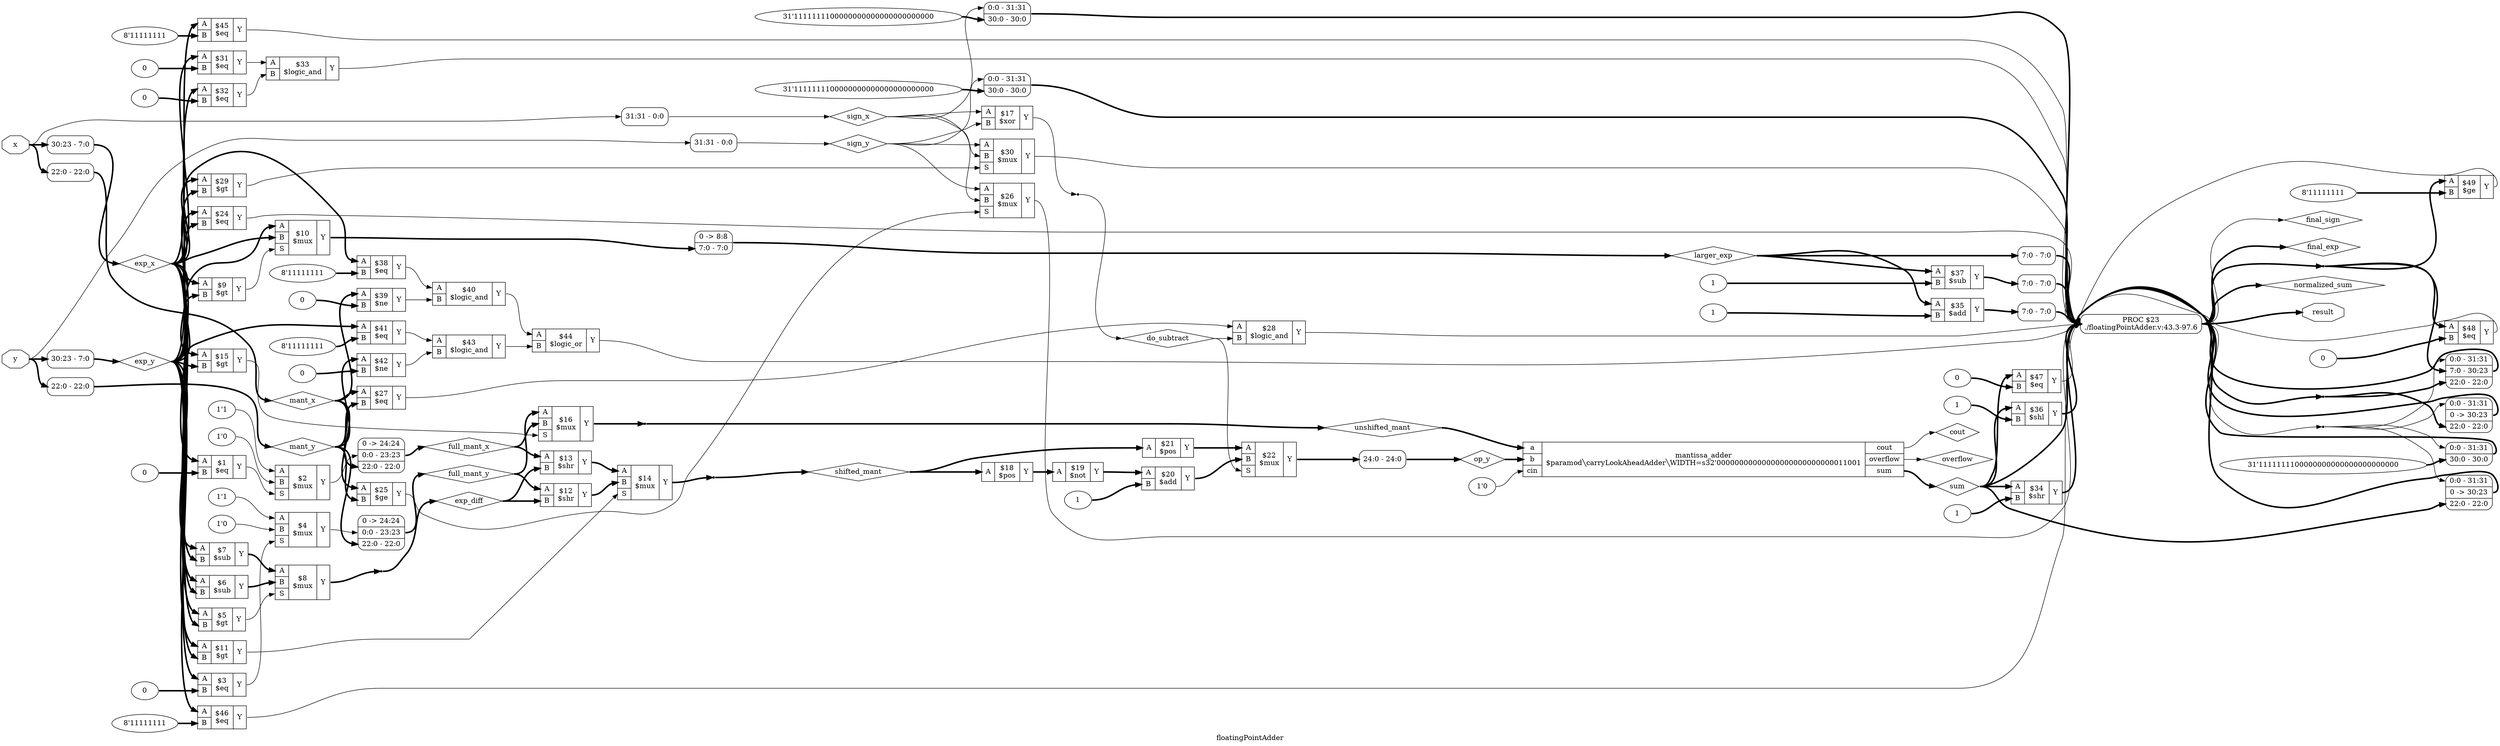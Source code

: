 digraph "floatingPointAdder" {
label="floatingPointAdder";
rankdir="LR";
remincross=true;
n66 [ shape=diamond, label="final_sign", color="black", fontcolor="black"];
n67 [ shape=diamond, label="final_exp", color="black", fontcolor="black"];
n68 [ shape=diamond, label="normalized_sum", color="black", fontcolor="black"];
n69 [ shape=diamond, label="overflow", color="black", fontcolor="black"];
n70 [ shape=diamond, label="cout", color="black", fontcolor="black"];
n71 [ shape=diamond, label="sum", color="black", fontcolor="black"];
n72 [ shape=diamond, label="op_y", color="black", fontcolor="black"];
n73 [ shape=diamond, label="do_subtract", color="black", fontcolor="black"];
n74 [ shape=diamond, label="unshifted_mant", color="black", fontcolor="black"];
n75 [ shape=diamond, label="shifted_mant", color="black", fontcolor="black"];
n76 [ shape=diamond, label="larger_exp", color="black", fontcolor="black"];
n77 [ shape=diamond, label="exp_diff", color="black", fontcolor="black"];
n78 [ shape=diamond, label="full_mant_y", color="black", fontcolor="black"];
n79 [ shape=diamond, label="full_mant_x", color="black", fontcolor="black"];
n80 [ shape=diamond, label="mant_y", color="black", fontcolor="black"];
n81 [ shape=diamond, label="mant_x", color="black", fontcolor="black"];
n82 [ shape=diamond, label="exp_y", color="black", fontcolor="black"];
n83 [ shape=diamond, label="exp_x", color="black", fontcolor="black"];
n84 [ shape=diamond, label="sign_y", color="black", fontcolor="black"];
n85 [ shape=diamond, label="sign_x", color="black", fontcolor="black"];
n86 [ shape=octagon, label="result", color="black", fontcolor="black"];
n87 [ shape=octagon, label="y", color="black", fontcolor="black"];
n88 [ shape=octagon, label="x", color="black", fontcolor="black"];
v0 [ label="8'11111111" ];
c92 [ shape=record, label="{{<p89> A|<p90> B}|$49\n$ge|{<p91> Y}}",  ];
v1 [ label="0" ];
c93 [ shape=record, label="{{<p89> A|<p90> B}|$48\n$eq|{<p91> Y}}",  ];
v2 [ label="0" ];
c94 [ shape=record, label="{{<p89> A|<p90> B}|$47\n$eq|{<p91> Y}}",  ];
v3 [ label="8'11111111" ];
c95 [ shape=record, label="{{<p89> A|<p90> B}|$46\n$eq|{<p91> Y}}",  ];
v4 [ label="8'11111111" ];
c96 [ shape=record, label="{{<p89> A|<p90> B}|$45\n$eq|{<p91> Y}}",  ];
c97 [ shape=record, label="{{<p89> A|<p90> B}|$44\n$logic_or|{<p91> Y}}",  ];
c98 [ shape=record, label="{{<p89> A|<p90> B}|$43\n$logic_and|{<p91> Y}}",  ];
v5 [ label="0" ];
c99 [ shape=record, label="{{<p89> A|<p90> B}|$42\n$ne|{<p91> Y}}",  ];
v6 [ label="8'11111111" ];
c100 [ shape=record, label="{{<p89> A|<p90> B}|$41\n$eq|{<p91> Y}}",  ];
c101 [ shape=record, label="{{<p89> A|<p90> B}|$40\n$logic_and|{<p91> Y}}",  ];
v7 [ label="0" ];
c102 [ shape=record, label="{{<p89> A|<p90> B}|$39\n$ne|{<p91> Y}}",  ];
v8 [ label="8'11111111" ];
c103 [ shape=record, label="{{<p89> A|<p90> B}|$38\n$eq|{<p91> Y}}",  ];
v9 [ label="1" ];
c104 [ shape=record, label="{{<p89> A|<p90> B}|$37\n$sub|{<p91> Y}}",  ];
v10 [ label="1" ];
c105 [ shape=record, label="{{<p89> A|<p90> B}|$36\n$shl|{<p91> Y}}",  ];
v11 [ label="1" ];
c106 [ shape=record, label="{{<p89> A|<p90> B}|$35\n$add|{<p91> Y}}",  ];
v12 [ label="1" ];
c107 [ shape=record, label="{{<p89> A|<p90> B}|$34\n$shr|{<p91> Y}}",  ];
c108 [ shape=record, label="{{<p89> A|<p90> B}|$33\n$logic_and|{<p91> Y}}",  ];
v13 [ label="0" ];
c109 [ shape=record, label="{{<p89> A|<p90> B}|$32\n$eq|{<p91> Y}}",  ];
v14 [ label="0" ];
c110 [ shape=record, label="{{<p89> A|<p90> B}|$31\n$eq|{<p91> Y}}",  ];
c112 [ shape=record, label="{{<p89> A|<p90> B|<p111> S}|$30\n$mux|{<p91> Y}}",  ];
c113 [ shape=record, label="{{<p89> A|<p90> B}|$29\n$gt|{<p91> Y}}",  ];
c114 [ shape=record, label="{{<p89> A|<p90> B}|$28\n$logic_and|{<p91> Y}}",  ];
c115 [ shape=record, label="{{<p89> A|<p90> B}|$27\n$eq|{<p91> Y}}",  ];
c116 [ shape=record, label="{{<p89> A|<p90> B|<p111> S}|$26\n$mux|{<p91> Y}}",  ];
c117 [ shape=record, label="{{<p89> A|<p90> B}|$25\n$ge|{<p91> Y}}",  ];
c118 [ shape=record, label="{{<p89> A|<p90> B}|$24\n$eq|{<p91> Y}}",  ];
v15 [ label="1'0" ];
c122 [ shape=record, label="{{<p119> a|<p120> b|<p121> cin}|mantissa_adder\n$paramod&#9586;carryLookAheadAdder&#9586;WIDTH=s32'00000000000000000000000000011001|{<p70> cout|<p69> overflow|<p71> sum}}",  ];
c123 [ shape=record, label="{{<p89> A|<p90> B|<p111> S}|$22\n$mux|{<p91> Y}}",  ];
c124 [ shape=record, label="{{<p89> A}|$21\n$pos|{<p91> Y}}",  ];
v16 [ label="1" ];
c125 [ shape=record, label="{{<p89> A|<p90> B}|$20\n$add|{<p91> Y}}",  ];
c126 [ shape=record, label="{{<p89> A}|$19\n$not|{<p91> Y}}",  ];
c127 [ shape=record, label="{{<p89> A}|$18\n$pos|{<p91> Y}}",  ];
c128 [ shape=record, label="{{<p89> A|<p90> B}|$17\n$xor|{<p91> Y}}",  ];
c129 [ shape=record, label="{{<p89> A|<p90> B|<p111> S}|$16\n$mux|{<p91> Y}}",  ];
c130 [ shape=record, label="{{<p89> A|<p90> B}|$15\n$gt|{<p91> Y}}",  ];
c131 [ shape=record, label="{{<p89> A|<p90> B|<p111> S}|$14\n$mux|{<p91> Y}}",  ];
c132 [ shape=record, label="{{<p89> A|<p90> B}|$13\n$shr|{<p91> Y}}",  ];
c133 [ shape=record, label="{{<p89> A|<p90> B}|$12\n$shr|{<p91> Y}}",  ];
c134 [ shape=record, label="{{<p89> A|<p90> B}|$11\n$gt|{<p91> Y}}",  ];
c135 [ shape=record, label="{{<p89> A|<p90> B|<p111> S}|$10\n$mux|{<p91> Y}}",  ];
c136 [ shape=record, label="{{<p89> A|<p90> B}|$9\n$gt|{<p91> Y}}",  ];
c137 [ shape=record, label="{{<p89> A|<p90> B|<p111> S}|$8\n$mux|{<p91> Y}}",  ];
c138 [ shape=record, label="{{<p89> A|<p90> B}|$7\n$sub|{<p91> Y}}",  ];
c139 [ shape=record, label="{{<p89> A|<p90> B}|$6\n$sub|{<p91> Y}}",  ];
c140 [ shape=record, label="{{<p89> A|<p90> B}|$5\n$gt|{<p91> Y}}",  ];
v17 [ label="1'0" ];
v18 [ label="1'1" ];
c141 [ shape=record, label="{{<p89> A|<p90> B|<p111> S}|$4\n$mux|{<p91> Y}}",  ];
v19 [ label="0" ];
c142 [ shape=record, label="{{<p89> A|<p90> B}|$3\n$eq|{<p91> Y}}",  ];
v20 [ label="1'0" ];
v21 [ label="1'1" ];
c143 [ shape=record, label="{{<p89> A|<p90> B|<p111> S}|$2\n$mux|{<p91> Y}}",  ];
v22 [ label="0" ];
c144 [ shape=record, label="{{<p89> A|<p90> B}|$1\n$eq|{<p91> Y}}",  ];
x24 [ shape=record, style=rounded, label="<s0> 7:0 - 7:0 ", color="black", fontcolor="black" ];
x25 [ shape=record, style=rounded, label="<s0> 7:0 - 7:0 ", color="black", fontcolor="black" ];
x26 [ shape=record, style=rounded, label="<s0> 7:0 - 7:0 ", color="black", fontcolor="black" ];
v28 [ label="31'1111111100000000000000000000000" ];
x27 [ shape=record, style=rounded, label="<s1> 0:0 - 31:31 |<s0> 30:0 - 30:0 ", color="black", fontcolor="black" ];
v30 [ label="31'1111111100000000000000000000000" ];
x29 [ shape=record, style=rounded, label="<s1> 0:0 - 31:31 |<s0> 30:0 - 30:0 ", color="black", fontcolor="black" ];
v32 [ label="31'1111111100000000000000000000000" ];
x31 [ shape=record, style=rounded, label="<s1> 0:0 - 31:31 |<s0> 30:0 - 30:0 ", color="black", fontcolor="black" ];
x33 [ shape=record, style=rounded, label="<s2> 0:0 - 31:31 |<s1> 7:0 - 30:23 |<s0> 22:0 - 22:0 ", color="black", fontcolor="black" ];
x34 [ shape=record, style=rounded, label="<s2> 0:0 - 31:31 |0 -&gt; 30:23 |<s0> 22:0 - 22:0 ", color="black", fontcolor="black" ];
x35 [ shape=record, style=rounded, label="<s2> 0:0 - 31:31 |0 -&gt; 30:23 |<s0> 22:0 - 22:0 ", color="black", fontcolor="black" ];
p23 [shape=box, style=rounded, label="PROC $23\n./floatingPointAdder.v:43.3-97.6", ];
x36 [ shape=record, style=rounded, label="<s0> 31:31 - 0:0 ", color="black", fontcolor="black" ];
x37 [ shape=record, style=rounded, label="<s0> 31:31 - 0:0 ", color="black", fontcolor="black" ];
x38 [ shape=record, style=rounded, label="<s0> 30:23 - 7:0 ", color="black", fontcolor="black" ];
x39 [ shape=record, style=rounded, label="<s0> 30:23 - 7:0 ", color="black", fontcolor="black" ];
x40 [ shape=record, style=rounded, label="<s0> 22:0 - 22:0 ", color="black", fontcolor="black" ];
x41 [ shape=record, style=rounded, label="<s0> 22:0 - 22:0 ", color="black", fontcolor="black" ];
x42 [ shape=record, style=rounded, label="0 -&gt; 24:24 |<s1> 0:0 - 23:23 |<s0> 22:0 - 22:0 ", color="black", fontcolor="black" ];
x43 [ shape=record, style=rounded, label="0 -&gt; 24:24 |<s1> 0:0 - 23:23 |<s0> 22:0 - 22:0 ", color="black", fontcolor="black" ];
x44 [shape=point, ];
x45 [ shape=record, style=rounded, label="0 -&gt; 8:8 |<s0> 7:0 - 7:0 ", color="black", fontcolor="black" ];
x46 [shape=point, ];
x47 [shape=point, ];
x48 [shape=point, ];
x49 [ shape=record, style=rounded, label="<s0> 24:0 - 24:0 ", color="black", fontcolor="black" ];
c96:p91:e -> p23:w [color="black", fontcolor="black", label=""];
c97:p91:e -> p23:w [color="black", fontcolor="black", label=""];
c98:p91:e -> c97:p90:w [color="black", fontcolor="black", label=""];
c99:p91:e -> c98:p90:w [color="black", fontcolor="black", label=""];
c100:p91:e -> c98:p89:w [color="black", fontcolor="black", label=""];
c101:p91:e -> c97:p89:w [color="black", fontcolor="black", label=""];
c102:p91:e -> c101:p90:w [color="black", fontcolor="black", label=""];
c103:p91:e -> c101:p89:w [color="black", fontcolor="black", label=""];
c104:p91:e -> x25:s0:w [color="black", fontcolor="black", style="setlinewidth(3)", label=""];
c92:p91:e -> p23:w [color="black", fontcolor="black", label=""];
c105:p91:e -> p23:w [color="black", fontcolor="black", style="setlinewidth(3)", label=""];
c106:p91:e -> x24:s0:w [color="black", fontcolor="black", style="setlinewidth(3)", label=""];
c107:p91:e -> p23:w [color="black", fontcolor="black", style="setlinewidth(3)", label=""];
n23 [ shape=point ];
p23:e -> n23:w [color="black", fontcolor="black", style="setlinewidth(3)", label=""];
n23:e -> c92:p89:w [color="black", fontcolor="black", style="setlinewidth(3)", label=""];
n23:e -> c93:p89:w [color="black", fontcolor="black", style="setlinewidth(3)", label=""];
n23:e -> x33:s1:w [color="black", fontcolor="black", style="setlinewidth(3)", label=""];
n24 [ shape=point ];
p23:e -> n24:w [color="black", fontcolor="black", style="setlinewidth(3)", label=""];
n24:e -> x33:s0:w [color="black", fontcolor="black", style="setlinewidth(3)", label=""];
n24:e -> x34:s0:w [color="black", fontcolor="black", style="setlinewidth(3)", label=""];
c108:p91:e -> p23:w [color="black", fontcolor="black", label=""];
c109:p91:e -> c108:p90:w [color="black", fontcolor="black", label=""];
c110:p91:e -> c108:p89:w [color="black", fontcolor="black", label=""];
c112:p91:e -> p23:w [color="black", fontcolor="black", label=""];
c113:p91:e -> c112:p111:w [color="black", fontcolor="black", label=""];
c114:p91:e -> p23:w [color="black", fontcolor="black", label=""];
c115:p91:e -> c114:p89:w [color="black", fontcolor="black", label=""];
c116:p91:e -> p23:w [color="black", fontcolor="black", label=""];
c117:p91:e -> c116:p111:w [color="black", fontcolor="black", label=""];
n38 [ shape=point ];
p23:e -> n38:w [color="black", fontcolor="black", label=""];
n38:e -> x31:s1:w [color="black", fontcolor="black", label=""];
n38:e -> x33:s2:w [color="black", fontcolor="black", label=""];
n38:e -> x34:s2:w [color="black", fontcolor="black", label=""];
n38:e -> x35:s2:w [color="black", fontcolor="black", label=""];
c118:p91:e -> p23:w [color="black", fontcolor="black", label=""];
c93:p91:e -> p23:w [color="black", fontcolor="black", label=""];
c123:p91:e -> x49:s0:w [color="black", fontcolor="black", style="setlinewidth(3)", label=""];
c124:p91:e -> c123:p89:w [color="black", fontcolor="black", style="setlinewidth(3)", label=""];
c125:p91:e -> c123:p90:w [color="black", fontcolor="black", style="setlinewidth(3)", label=""];
c126:p91:e -> c125:p89:w [color="black", fontcolor="black", style="setlinewidth(3)", label=""];
c127:p91:e -> c126:p89:w [color="black", fontcolor="black", style="setlinewidth(3)", label=""];
c128:p91:e -> x48:w [color="black", fontcolor="black", label=""];
c129:p91:e -> x47:w [color="black", fontcolor="black", style="setlinewidth(3)", label=""];
c130:p91:e -> c129:p111:w [color="black", fontcolor="black", label=""];
c131:p91:e -> x46:w [color="black", fontcolor="black", style="setlinewidth(3)", label=""];
c132:p91:e -> c131:p89:w [color="black", fontcolor="black", style="setlinewidth(3)", label=""];
c133:p91:e -> c131:p90:w [color="black", fontcolor="black", style="setlinewidth(3)", label=""];
c134:p91:e -> c131:p111:w [color="black", fontcolor="black", label=""];
c135:p91:e -> x45:s0:w [color="black", fontcolor="black", style="setlinewidth(3)", label=""];
c136:p91:e -> c135:p111:w [color="black", fontcolor="black", label=""];
c137:p91:e -> x44:w [color="black", fontcolor="black", style="setlinewidth(3)", label=""];
c138:p91:e -> c137:p89:w [color="black", fontcolor="black", style="setlinewidth(3)", label=""];
c94:p91:e -> p23:w [color="black", fontcolor="black", label=""];
c139:p91:e -> c137:p90:w [color="black", fontcolor="black", style="setlinewidth(3)", label=""];
c140:p91:e -> c137:p111:w [color="black", fontcolor="black", label=""];
c141:p91:e -> x43:s1:w [color="black", fontcolor="black", label=""];
c142:p91:e -> c141:p111:w [color="black", fontcolor="black", label=""];
c143:p91:e -> x42:s1:w [color="black", fontcolor="black", label=""];
c144:p91:e -> c143:p111:w [color="black", fontcolor="black", label=""];
p23:e -> n66:w [color="black", fontcolor="black", label=""];
p23:e -> n67:w [color="black", fontcolor="black", style="setlinewidth(3)", label=""];
p23:e -> n68:w [color="black", fontcolor="black", style="setlinewidth(3)", label=""];
c122:p69:e -> n69:w [color="black", fontcolor="black", label=""];
c122:p70:e -> n70:w [color="black", fontcolor="black", label=""];
c122:p71:e -> n71:w [color="black", fontcolor="black", style="setlinewidth(3)", label=""];
n71:e -> c105:p89:w [color="black", fontcolor="black", style="setlinewidth(3)", label=""];
n71:e -> c107:p89:w [color="black", fontcolor="black", style="setlinewidth(3)", label=""];
n71:e -> c94:p89:w [color="black", fontcolor="black", style="setlinewidth(3)", label=""];
n71:e -> p23:w [color="black", fontcolor="black", style="setlinewidth(3)", label=""];
n71:e -> x35:s0:w [color="black", fontcolor="black", style="setlinewidth(3)", label=""];
x49:e -> n72:w [color="black", fontcolor="black", style="setlinewidth(3)", label=""];
n72:e -> c122:p120:w [color="black", fontcolor="black", style="setlinewidth(3)", label=""];
x48:e -> n73:w [color="black", fontcolor="black", label=""];
n73:e -> c114:p90:w [color="black", fontcolor="black", label=""];
n73:e -> c123:p111:w [color="black", fontcolor="black", label=""];
x47:e -> n74:w [color="black", fontcolor="black", style="setlinewidth(3)", label=""];
n74:e -> c122:p119:w [color="black", fontcolor="black", style="setlinewidth(3)", label=""];
x46:e -> n75:w [color="black", fontcolor="black", style="setlinewidth(3)", label=""];
n75:e -> c124:p89:w [color="black", fontcolor="black", style="setlinewidth(3)", label=""];
n75:e -> c127:p89:w [color="black", fontcolor="black", style="setlinewidth(3)", label=""];
x45:e -> n76:w [color="black", fontcolor="black", style="setlinewidth(3)", label=""];
n76:e -> c104:p89:w [color="black", fontcolor="black", style="setlinewidth(3)", label=""];
n76:e -> c106:p89:w [color="black", fontcolor="black", style="setlinewidth(3)", label=""];
n76:e -> x26:s0:w [color="black", fontcolor="black", style="setlinewidth(3)", label=""];
x44:e -> n77:w [color="black", fontcolor="black", style="setlinewidth(3)", label=""];
n77:e -> c132:p90:w [color="black", fontcolor="black", style="setlinewidth(3)", label=""];
n77:e -> c133:p90:w [color="black", fontcolor="black", style="setlinewidth(3)", label=""];
x43:e -> n78:w [color="black", fontcolor="black", style="setlinewidth(3)", label=""];
n78:e -> c129:p89:w [color="black", fontcolor="black", style="setlinewidth(3)", label=""];
n78:e -> c133:p89:w [color="black", fontcolor="black", style="setlinewidth(3)", label=""];
x42:e -> n79:w [color="black", fontcolor="black", style="setlinewidth(3)", label=""];
n79:e -> c129:p90:w [color="black", fontcolor="black", style="setlinewidth(3)", label=""];
n79:e -> c132:p89:w [color="black", fontcolor="black", style="setlinewidth(3)", label=""];
c95:p91:e -> p23:w [color="black", fontcolor="black", label=""];
x41:e -> n80:w [color="black", fontcolor="black", style="setlinewidth(3)", label=""];
n80:e -> c115:p90:w [color="black", fontcolor="black", style="setlinewidth(3)", label=""];
n80:e -> c117:p90:w [color="black", fontcolor="black", style="setlinewidth(3)", label=""];
n80:e -> c99:p89:w [color="black", fontcolor="black", style="setlinewidth(3)", label=""];
n80:e -> x43:s0:w [color="black", fontcolor="black", style="setlinewidth(3)", label=""];
x40:e -> n81:w [color="black", fontcolor="black", style="setlinewidth(3)", label=""];
n81:e -> c102:p89:w [color="black", fontcolor="black", style="setlinewidth(3)", label=""];
n81:e -> c115:p89:w [color="black", fontcolor="black", style="setlinewidth(3)", label=""];
n81:e -> c117:p89:w [color="black", fontcolor="black", style="setlinewidth(3)", label=""];
n81:e -> x42:s0:w [color="black", fontcolor="black", style="setlinewidth(3)", label=""];
x39:e -> n82:w [color="black", fontcolor="black", style="setlinewidth(3)", label=""];
n82:e -> c100:p89:w [color="black", fontcolor="black", style="setlinewidth(3)", label=""];
n82:e -> c109:p89:w [color="black", fontcolor="black", style="setlinewidth(3)", label=""];
n82:e -> c113:p90:w [color="black", fontcolor="black", style="setlinewidth(3)", label=""];
n82:e -> c118:p90:w [color="black", fontcolor="black", style="setlinewidth(3)", label=""];
n82:e -> c130:p90:w [color="black", fontcolor="black", style="setlinewidth(3)", label=""];
n82:e -> c134:p90:w [color="black", fontcolor="black", style="setlinewidth(3)", label=""];
n82:e -> c135:p89:w [color="black", fontcolor="black", style="setlinewidth(3)", label=""];
n82:e -> c136:p90:w [color="black", fontcolor="black", style="setlinewidth(3)", label=""];
n82:e -> c138:p89:w [color="black", fontcolor="black", style="setlinewidth(3)", label=""];
n82:e -> c139:p90:w [color="black", fontcolor="black", style="setlinewidth(3)", label=""];
n82:e -> c140:p90:w [color="black", fontcolor="black", style="setlinewidth(3)", label=""];
n82:e -> c142:p89:w [color="black", fontcolor="black", style="setlinewidth(3)", label=""];
n82:e -> c95:p89:w [color="black", fontcolor="black", style="setlinewidth(3)", label=""];
x38:e -> n83:w [color="black", fontcolor="black", style="setlinewidth(3)", label=""];
n83:e -> c103:p89:w [color="black", fontcolor="black", style="setlinewidth(3)", label=""];
n83:e -> c110:p89:w [color="black", fontcolor="black", style="setlinewidth(3)", label=""];
n83:e -> c113:p89:w [color="black", fontcolor="black", style="setlinewidth(3)", label=""];
n83:e -> c118:p89:w [color="black", fontcolor="black", style="setlinewidth(3)", label=""];
n83:e -> c130:p89:w [color="black", fontcolor="black", style="setlinewidth(3)", label=""];
n83:e -> c134:p89:w [color="black", fontcolor="black", style="setlinewidth(3)", label=""];
n83:e -> c135:p90:w [color="black", fontcolor="black", style="setlinewidth(3)", label=""];
n83:e -> c136:p89:w [color="black", fontcolor="black", style="setlinewidth(3)", label=""];
n83:e -> c138:p90:w [color="black", fontcolor="black", style="setlinewidth(3)", label=""];
n83:e -> c139:p89:w [color="black", fontcolor="black", style="setlinewidth(3)", label=""];
n83:e -> c140:p89:w [color="black", fontcolor="black", style="setlinewidth(3)", label=""];
n83:e -> c144:p89:w [color="black", fontcolor="black", style="setlinewidth(3)", label=""];
n83:e -> c96:p89:w [color="black", fontcolor="black", style="setlinewidth(3)", label=""];
x37:e -> n84:w [color="black", fontcolor="black", label=""];
n84:e -> c112:p89:w [color="black", fontcolor="black", label=""];
n84:e -> c116:p89:w [color="black", fontcolor="black", label=""];
n84:e -> c128:p90:w [color="black", fontcolor="black", label=""];
n84:e -> x27:s1:w [color="black", fontcolor="black", label=""];
x36:e -> n85:w [color="black", fontcolor="black", label=""];
n85:e -> c112:p90:w [color="black", fontcolor="black", label=""];
n85:e -> c116:p90:w [color="black", fontcolor="black", label=""];
n85:e -> c128:p89:w [color="black", fontcolor="black", label=""];
n85:e -> x29:s1:w [color="black", fontcolor="black", label=""];
p23:e -> n86:w [color="black", fontcolor="black", style="setlinewidth(3)", label=""];
n87:e -> x37:s0:w [color="black", fontcolor="black", label=""];
n87:e -> x39:s0:w [color="black", fontcolor="black", style="setlinewidth(3)", label=""];
n87:e -> x41:s0:w [color="black", fontcolor="black", style="setlinewidth(3)", label=""];
n88:e -> x36:s0:w [color="black", fontcolor="black", label=""];
n88:e -> x38:s0:w [color="black", fontcolor="black", style="setlinewidth(3)", label=""];
n88:e -> x40:s0:w [color="black", fontcolor="black", style="setlinewidth(3)", label=""];
v0:e -> c92:p90:w [color="black", fontcolor="black", style="setlinewidth(3)", label=""];
v1:e -> c93:p90:w [color="black", fontcolor="black", style="setlinewidth(3)", label=""];
v10:e -> c105:p90:w [color="black", fontcolor="black", style="setlinewidth(3)", label=""];
v11:e -> c106:p90:w [color="black", fontcolor="black", style="setlinewidth(3)", label=""];
v12:e -> c107:p90:w [color="black", fontcolor="black", style="setlinewidth(3)", label=""];
v13:e -> c109:p90:w [color="black", fontcolor="black", style="setlinewidth(3)", label=""];
v14:e -> c110:p90:w [color="black", fontcolor="black", style="setlinewidth(3)", label=""];
v15:e -> c122:p121:w [color="black", fontcolor="black", label=""];
v16:e -> c125:p90:w [color="black", fontcolor="black", style="setlinewidth(3)", label=""];
v17:e -> c141:p90:w [color="black", fontcolor="black", label=""];
v18:e -> c141:p89:w [color="black", fontcolor="black", label=""];
v19:e -> c142:p90:w [color="black", fontcolor="black", style="setlinewidth(3)", label=""];
v2:e -> c94:p90:w [color="black", fontcolor="black", style="setlinewidth(3)", label=""];
v20:e -> c143:p90:w [color="black", fontcolor="black", label=""];
v21:e -> c143:p89:w [color="black", fontcolor="black", label=""];
v22:e -> c144:p90:w [color="black", fontcolor="black", style="setlinewidth(3)", label=""];
v28:e -> x27:s0:w [color="black", fontcolor="black", style="setlinewidth(3)", label=""];
v3:e -> c95:p90:w [color="black", fontcolor="black", style="setlinewidth(3)", label=""];
v30:e -> x29:s0:w [color="black", fontcolor="black", style="setlinewidth(3)", label=""];
v32:e -> x31:s0:w [color="black", fontcolor="black", style="setlinewidth(3)", label=""];
v4:e -> c96:p90:w [color="black", fontcolor="black", style="setlinewidth(3)", label=""];
v5:e -> c99:p90:w [color="black", fontcolor="black", style="setlinewidth(3)", label=""];
v6:e -> c100:p90:w [color="black", fontcolor="black", style="setlinewidth(3)", label=""];
v7:e -> c102:p90:w [color="black", fontcolor="black", style="setlinewidth(3)", label=""];
v8:e -> c103:p90:w [color="black", fontcolor="black", style="setlinewidth(3)", label=""];
v9:e -> c104:p90:w [color="black", fontcolor="black", style="setlinewidth(3)", label=""];
x24:e -> p23:w [color="black", fontcolor="black", style="setlinewidth(3)", label=""];
x25:e -> p23:w [color="black", fontcolor="black", style="setlinewidth(3)", label=""];
x26:e -> p23:w [color="black", fontcolor="black", style="setlinewidth(3)", label=""];
x27:e -> p23:w [color="black", fontcolor="black", style="setlinewidth(3)", label=""];
x29:e -> p23:w [color="black", fontcolor="black", style="setlinewidth(3)", label=""];
x31:e -> p23:w [color="black", fontcolor="black", style="setlinewidth(3)", label=""];
x33:e -> p23:w [color="black", fontcolor="black", style="setlinewidth(3)", label=""];
x34:e -> p23:w [color="black", fontcolor="black", style="setlinewidth(3)", label=""];
x35:e -> p23:w [color="black", fontcolor="black", style="setlinewidth(3)", label=""];
}
